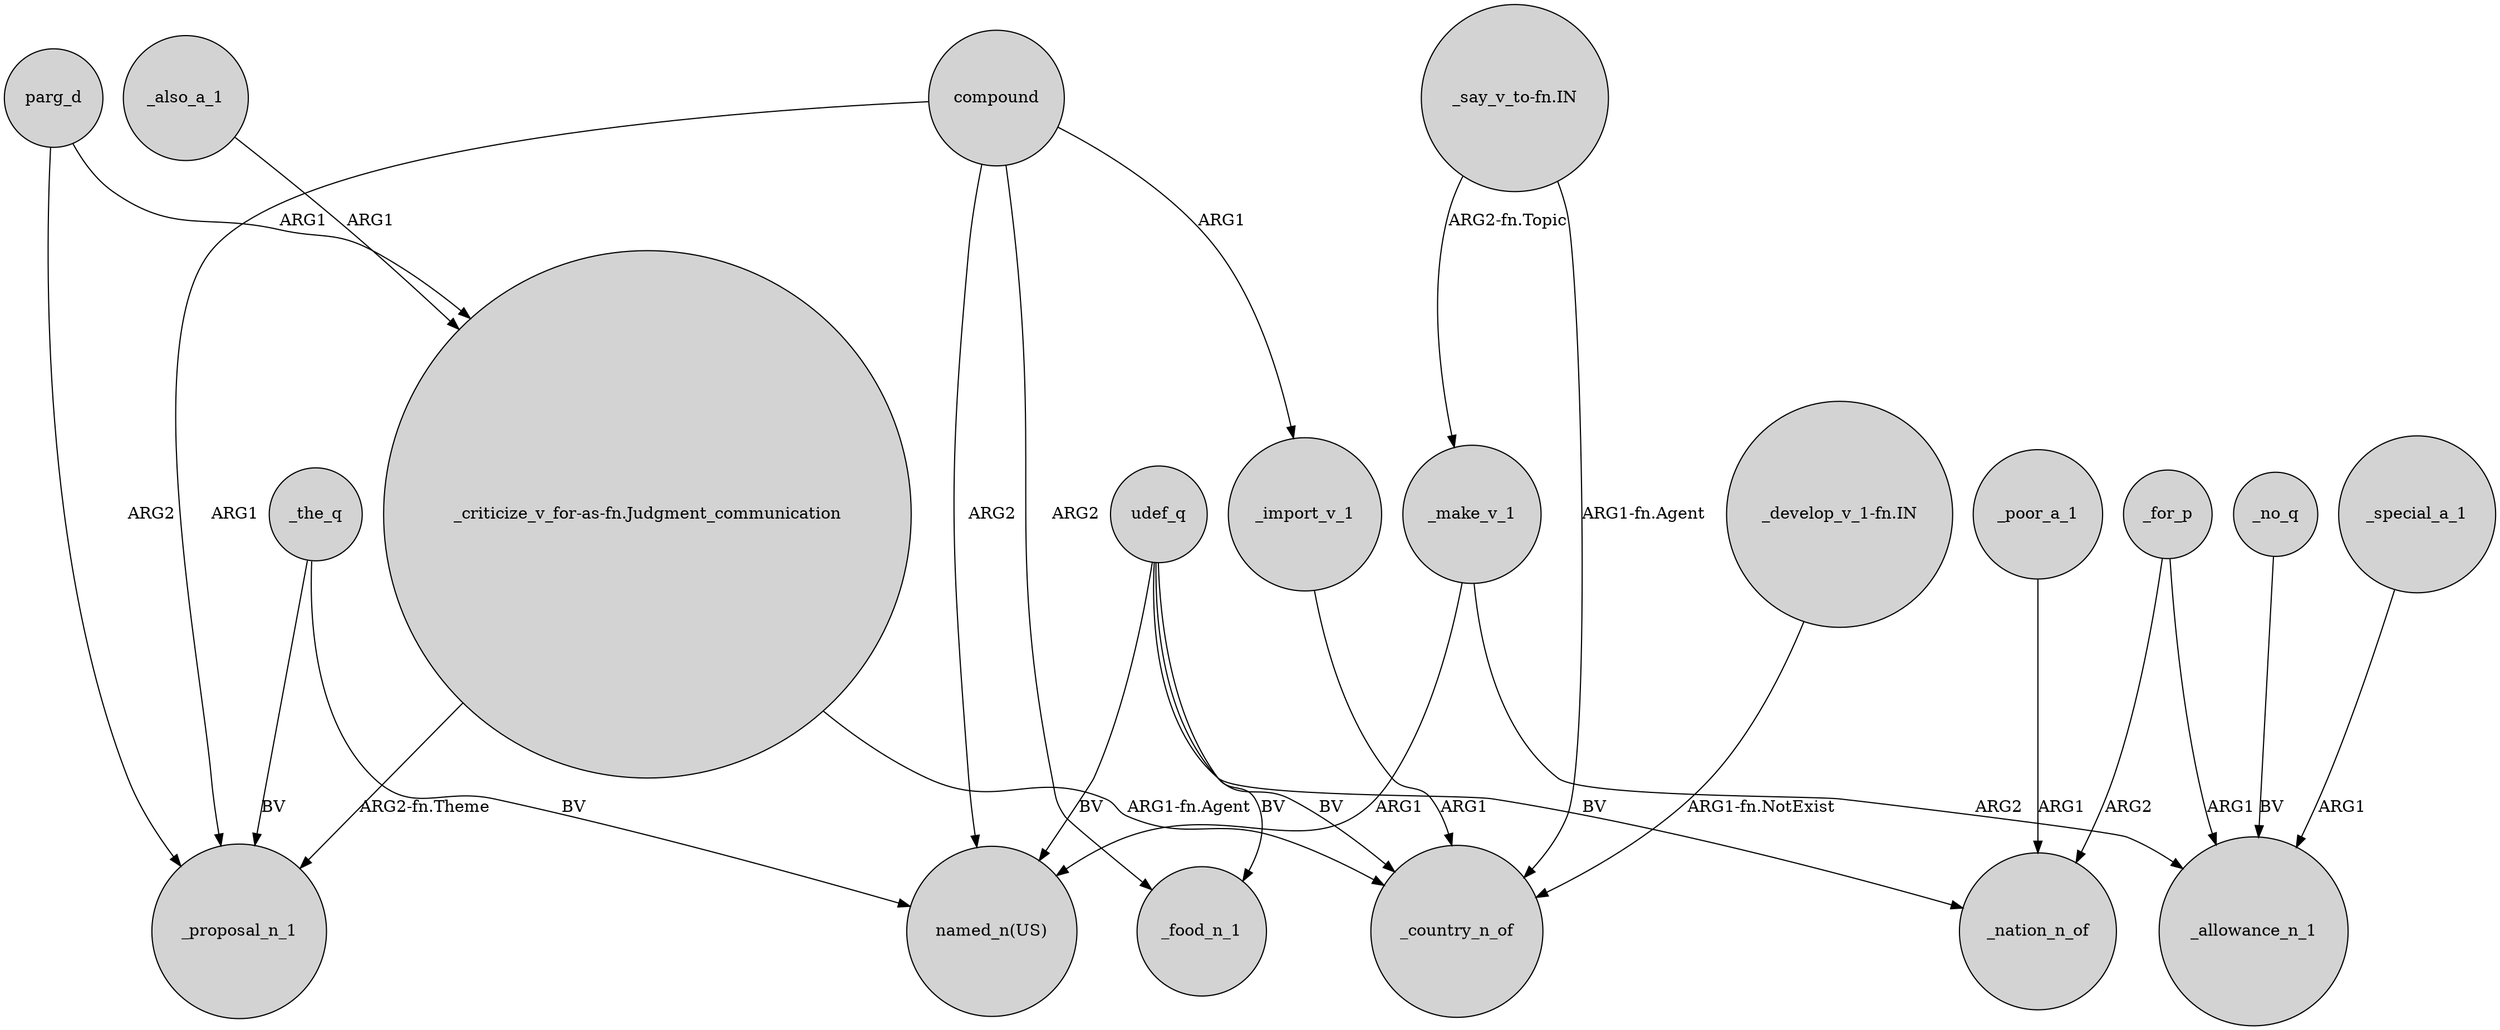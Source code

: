 digraph {
	node [shape=circle style=filled]
	compound -> _food_n_1 [label=ARG2]
	_the_q -> _proposal_n_1 [label=BV]
	udef_q -> "named_n(US)" [label=BV]
	"_develop_v_1-fn.IN" -> _country_n_of [label="ARG1-fn.NotExist"]
	_for_p -> _nation_n_of [label=ARG2]
	"_criticize_v_for-as-fn.Judgment_communication" -> _proposal_n_1 [label="ARG2-fn.Theme"]
	compound -> "named_n(US)" [label=ARG2]
	udef_q -> _food_n_1 [label=BV]
	_the_q -> "named_n(US)" [label=BV]
	_for_p -> _allowance_n_1 [label=ARG1]
	udef_q -> _country_n_of [label=BV]
	_import_v_1 -> _country_n_of [label=ARG1]
	_special_a_1 -> _allowance_n_1 [label=ARG1]
	udef_q -> _nation_n_of [label=BV]
	"_say_v_to-fn.IN" -> _make_v_1 [label="ARG2-fn.Topic"]
	compound -> _import_v_1 [label=ARG1]
	_no_q -> _allowance_n_1 [label=BV]
	parg_d -> _proposal_n_1 [label=ARG2]
	_make_v_1 -> "named_n(US)" [label=ARG1]
	"_criticize_v_for-as-fn.Judgment_communication" -> _country_n_of [label="ARG1-fn.Agent"]
	"_say_v_to-fn.IN" -> _country_n_of [label="ARG1-fn.Agent"]
	_make_v_1 -> _allowance_n_1 [label=ARG2]
	_poor_a_1 -> _nation_n_of [label=ARG1]
	compound -> _proposal_n_1 [label=ARG1]
	_also_a_1 -> "_criticize_v_for-as-fn.Judgment_communication" [label=ARG1]
	parg_d -> "_criticize_v_for-as-fn.Judgment_communication" [label=ARG1]
}
